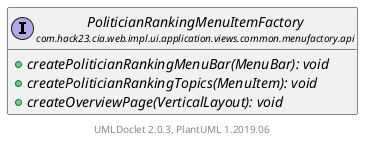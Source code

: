 @startuml
    set namespaceSeparator none
    hide empty fields
    hide empty methods

    interface "<size:14>PoliticianRankingMenuItemFactory\n<size:10>com.hack23.cia.web.impl.ui.application.views.common.menufactory.api" as com.hack23.cia.web.impl.ui.application.views.common.menufactory.api.PoliticianRankingMenuItemFactory [[PoliticianRankingMenuItemFactory.html]] {
        {abstract} +createPoliticianRankingMenuBar(MenuBar): void
        {abstract} +createPoliticianRankingTopics(MenuItem): void
        {abstract} +createOverviewPage(VerticalLayout): void
    }

    center footer UMLDoclet 2.0.3, PlantUML 1.2019.06
@enduml

